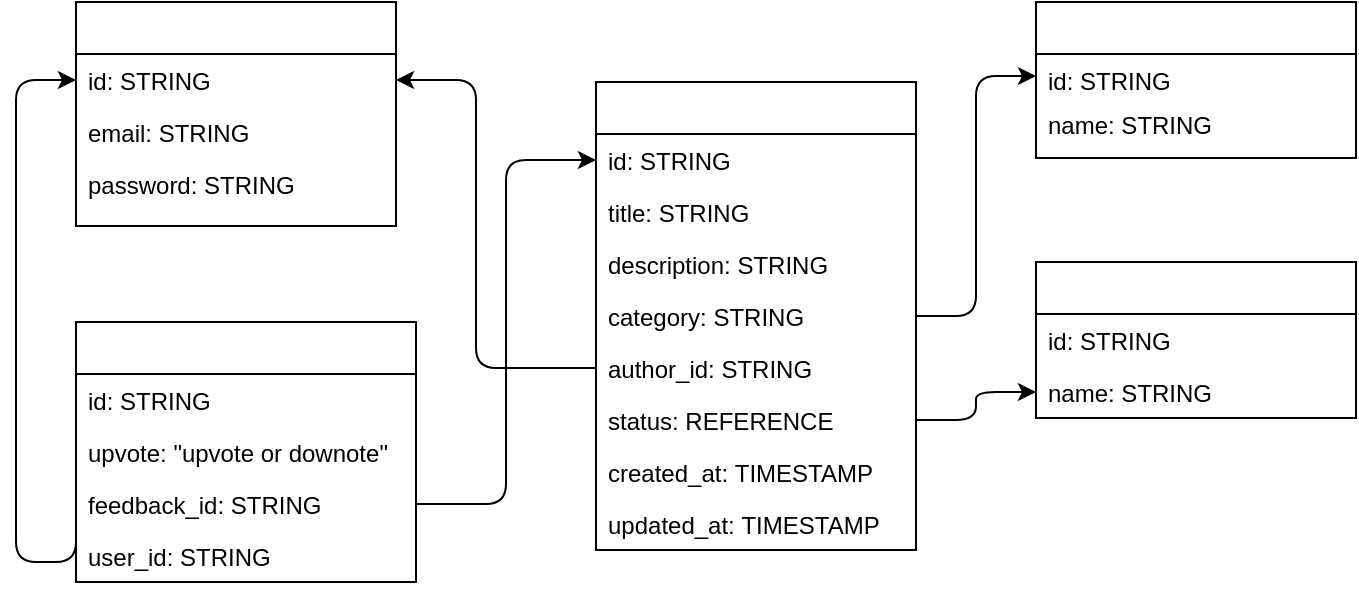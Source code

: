 <mxfile>
    <diagram id="XnH8AMq0QSysJafzbI-y" name="Page-1">
        <mxGraphModel dx="854" dy="507" grid="1" gridSize="10" guides="1" tooltips="1" connect="1" arrows="1" fold="1" page="1" pageScale="1" pageWidth="827" pageHeight="1169" math="0" shadow="0">
            <root>
                <mxCell id="0"/>
                <mxCell id="1" parent="0"/>
                <mxCell id="4" value="&lt;font color=&quot;#ffffff&quot;&gt;User&lt;/font&gt;" style="swimlane;html=1;fontStyle=1;align=center;verticalAlign=top;childLayout=stackLayout;horizontal=1;startSize=26;horizontalStack=0;resizeParent=1;resizeLast=0;collapsible=1;marginBottom=0;swimlaneFillColor=#ffffff;rounded=0;shadow=0;comic=0;labelBackgroundColor=none;strokeWidth=1;fontFamily=Verdana;fontSize=12;fontColor=#000000;" parent="1" vertex="1">
                    <mxGeometry x="40" y="210" width="160" height="112" as="geometry"/>
                </mxCell>
                <mxCell id="5" value="id: STRING" style="text;html=1;strokeColor=none;fillColor=none;align=left;verticalAlign=top;spacingLeft=4;spacingRight=4;whiteSpace=wrap;overflow=hidden;rotatable=0;points=[[0,0.5],[1,0.5]];portConstraint=eastwest;fontColor=#000000;" parent="4" vertex="1">
                    <mxGeometry y="26" width="160" height="26" as="geometry"/>
                </mxCell>
                <mxCell id="6" value="email: STRING" style="text;html=1;strokeColor=none;fillColor=none;align=left;verticalAlign=top;spacingLeft=4;spacingRight=4;whiteSpace=wrap;overflow=hidden;rotatable=0;points=[[0,0.5],[1,0.5]];portConstraint=eastwest;fontColor=#000000;" parent="4" vertex="1">
                    <mxGeometry y="52" width="160" height="26" as="geometry"/>
                </mxCell>
                <mxCell id="91" value="password: STRING" style="text;html=1;strokeColor=none;fillColor=none;align=left;verticalAlign=top;spacingLeft=4;spacingRight=4;whiteSpace=wrap;overflow=hidden;rotatable=0;points=[[0,0.5],[1,0.5]];portConstraint=eastwest;fontColor=#000000;" parent="4" vertex="1">
                    <mxGeometry y="78" width="160" height="26" as="geometry"/>
                </mxCell>
                <mxCell id="14" value="&lt;font color=&quot;#ffffff&quot;&gt;Feeback&lt;/font&gt;" style="swimlane;html=1;fontStyle=1;align=center;verticalAlign=top;childLayout=stackLayout;horizontal=1;startSize=26;horizontalStack=0;resizeParent=1;resizeLast=0;collapsible=1;marginBottom=0;swimlaneFillColor=#ffffff;rounded=0;shadow=0;comic=0;labelBackgroundColor=none;strokeWidth=1;fontFamily=Verdana;fontSize=12;fontColor=#000000;" parent="1" vertex="1">
                    <mxGeometry x="300" y="250" width="160" height="234" as="geometry"/>
                </mxCell>
                <mxCell id="15" value="id: STRING" style="text;html=1;strokeColor=none;fillColor=none;align=left;verticalAlign=top;spacingLeft=4;spacingRight=4;whiteSpace=wrap;overflow=hidden;rotatable=0;points=[[0,0.5],[1,0.5]];portConstraint=eastwest;fontColor=#000000;" parent="14" vertex="1">
                    <mxGeometry y="26" width="160" height="26" as="geometry"/>
                </mxCell>
                <mxCell id="137" value="title: STRING" style="text;html=1;strokeColor=none;fillColor=none;align=left;verticalAlign=top;spacingLeft=4;spacingRight=4;whiteSpace=wrap;overflow=hidden;rotatable=0;points=[[0,0.5],[1,0.5]];portConstraint=eastwest;fontColor=#000000;" parent="14" vertex="1">
                    <mxGeometry y="52" width="160" height="26" as="geometry"/>
                </mxCell>
                <mxCell id="93" value="description: STRING" style="text;html=1;strokeColor=none;fillColor=none;align=left;verticalAlign=top;spacingLeft=4;spacingRight=4;whiteSpace=wrap;overflow=hidden;rotatable=0;points=[[0,0.5],[1,0.5]];portConstraint=eastwest;fontColor=#000000;" parent="14" vertex="1">
                    <mxGeometry y="78" width="160" height="26" as="geometry"/>
                </mxCell>
                <mxCell id="17" value="category: STRING" style="text;html=1;strokeColor=none;fillColor=none;align=left;verticalAlign=top;spacingLeft=4;spacingRight=4;whiteSpace=wrap;overflow=hidden;rotatable=0;points=[[0,0.5],[1,0.5]];portConstraint=eastwest;fontColor=#000000;" parent="14" vertex="1">
                    <mxGeometry y="104" width="160" height="26" as="geometry"/>
                </mxCell>
                <mxCell id="94" value="author_id: STRING" style="text;html=1;strokeColor=none;fillColor=none;align=left;verticalAlign=top;spacingLeft=4;spacingRight=4;whiteSpace=wrap;overflow=hidden;rotatable=0;points=[[0,0.5],[1,0.5]];portConstraint=eastwest;fontColor=#000000;" parent="14" vertex="1">
                    <mxGeometry y="130" width="160" height="26" as="geometry"/>
                </mxCell>
                <mxCell id="109" value="status: REFERENCE" style="text;html=1;strokeColor=none;fillColor=none;align=left;verticalAlign=top;spacingLeft=4;spacingRight=4;whiteSpace=wrap;overflow=hidden;rotatable=0;points=[[0,0.5],[1,0.5]];portConstraint=eastwest;fontColor=#000000;" parent="14" vertex="1">
                    <mxGeometry y="156" width="160" height="26" as="geometry"/>
                </mxCell>
                <mxCell id="106" value="created_at:&amp;nbsp;TIMESTAMP" style="text;html=1;strokeColor=none;fillColor=none;align=left;verticalAlign=top;spacingLeft=4;spacingRight=4;whiteSpace=wrap;overflow=hidden;rotatable=0;points=[[0,0.5],[1,0.5]];portConstraint=eastwest;fontColor=#000000;" parent="14" vertex="1">
                    <mxGeometry y="182" width="160" height="26" as="geometry"/>
                </mxCell>
                <mxCell id="108" value="updated_at:&amp;nbsp;TIMESTAMP" style="text;html=1;strokeColor=none;fillColor=none;align=left;verticalAlign=top;spacingLeft=4;spacingRight=4;whiteSpace=wrap;overflow=hidden;rotatable=0;points=[[0,0.5],[1,0.5]];portConstraint=eastwest;fontColor=#000000;" parent="14" vertex="1">
                    <mxGeometry y="208" width="160" height="26" as="geometry"/>
                </mxCell>
                <mxCell id="110" value="&lt;font color=&quot;#ffffff&quot;&gt;Status&lt;/font&gt;" style="swimlane;html=1;fontStyle=1;align=center;verticalAlign=top;childLayout=stackLayout;horizontal=1;startSize=26;horizontalStack=0;resizeParent=1;resizeLast=0;collapsible=1;marginBottom=0;swimlaneFillColor=#ffffff;rounded=0;shadow=0;comic=0;labelBackgroundColor=none;strokeWidth=1;fontFamily=Verdana;fontSize=12;fontColor=#000000;" parent="1" vertex="1">
                    <mxGeometry x="520" y="340" width="160" height="78" as="geometry"/>
                </mxCell>
                <mxCell id="111" value="id: STRING" style="text;html=1;strokeColor=none;fillColor=none;align=left;verticalAlign=top;spacingLeft=4;spacingRight=4;whiteSpace=wrap;overflow=hidden;rotatable=0;points=[[0,0.5],[1,0.5]];portConstraint=eastwest;fontColor=#000000;" parent="110" vertex="1">
                    <mxGeometry y="26" width="160" height="26" as="geometry"/>
                </mxCell>
                <mxCell id="112" value="name: STRING" style="text;html=1;strokeColor=none;fillColor=none;align=left;verticalAlign=top;spacingLeft=4;spacingRight=4;whiteSpace=wrap;overflow=hidden;rotatable=0;points=[[0,0.5],[1,0.5]];portConstraint=eastwest;fontColor=#000000;" parent="110" vertex="1">
                    <mxGeometry y="52" width="160" height="26" as="geometry"/>
                </mxCell>
                <mxCell id="118" value="&lt;font color=&quot;#ffffff&quot;&gt;Category&lt;/font&gt;" style="swimlane;html=1;fontStyle=1;align=center;verticalAlign=top;childLayout=stackLayout;horizontal=1;startSize=26;horizontalStack=0;resizeParent=1;resizeLast=0;collapsible=1;marginBottom=0;swimlaneFillColor=#ffffff;rounded=0;shadow=0;comic=0;labelBackgroundColor=none;strokeWidth=1;fontFamily=Verdana;fontSize=12;fontColor=#000000;" parent="1" vertex="1">
                    <mxGeometry x="520" y="210" width="160" height="78" as="geometry"/>
                </mxCell>
                <mxCell id="119" value="id: STRING" style="text;html=1;strokeColor=none;fillColor=none;align=left;verticalAlign=top;spacingLeft=4;spacingRight=4;whiteSpace=wrap;overflow=hidden;rotatable=0;points=[[0,0.5],[1,0.5]];portConstraint=eastwest;fontColor=#000000;" parent="118" vertex="1">
                    <mxGeometry y="26" width="160" height="22" as="geometry"/>
                </mxCell>
                <mxCell id="120" value="name: STRING" style="text;html=1;strokeColor=none;fillColor=none;align=left;verticalAlign=top;spacingLeft=4;spacingRight=4;whiteSpace=wrap;overflow=hidden;rotatable=0;points=[[0,0.5],[1,0.5]];portConstraint=eastwest;fontColor=#000000;" parent="118" vertex="1">
                    <mxGeometry y="48" width="160" height="26" as="geometry"/>
                </mxCell>
                <mxCell id="126" style="edgeStyle=elbowEdgeStyle;html=1;exitX=1;exitY=0.5;exitDx=0;exitDy=0;entryX=0;entryY=0.5;entryDx=0;entryDy=0;fontColor=#FFFFFF;" parent="1" source="109" target="112" edge="1">
                    <mxGeometry relative="1" as="geometry"/>
                </mxCell>
                <mxCell id="127" value="" style="edgeStyle=elbowEdgeStyle;html=1;fontColor=#FFFFFF;entryX=0;entryY=0.5;entryDx=0;entryDy=0;" parent="1" source="17" target="119" edge="1">
                    <mxGeometry relative="1" as="geometry">
                        <mxPoint x="540" y="390" as="targetPoint"/>
                    </mxGeometry>
                </mxCell>
                <mxCell id="128" value="&lt;span id=&quot;docs-internal-guid-928b5d8c-7fff-ed05-3342-45310204faef&quot; style=&quot;font-weight:normal;&quot;&gt;&lt;span style=&quot;font-size: 11pt; font-family: Arial, sans-serif; background-color: transparent; font-weight: 700; font-variant-numeric: normal; font-variant-east-asian: normal; font-variant-alternates: normal; font-variant-position: normal; vertical-align: baseline;&quot;&gt;&lt;font color=&quot;#ffffff&quot;&gt;Upvotes&lt;/font&gt;&lt;/span&gt;&lt;/span&gt;" style="swimlane;html=1;fontStyle=1;align=center;verticalAlign=top;childLayout=stackLayout;horizontal=1;startSize=26;horizontalStack=0;resizeParent=1;resizeLast=0;collapsible=1;marginBottom=0;swimlaneFillColor=#ffffff;rounded=0;shadow=0;comic=0;labelBackgroundColor=none;strokeWidth=1;fontFamily=Verdana;fontSize=12;fontColor=#000000;" parent="1" vertex="1">
                    <mxGeometry x="40" y="370" width="170" height="130" as="geometry"/>
                </mxCell>
                <mxCell id="129" value="id: STRING" style="text;html=1;strokeColor=none;fillColor=none;align=left;verticalAlign=top;spacingLeft=4;spacingRight=4;whiteSpace=wrap;overflow=hidden;rotatable=0;points=[[0,0.5],[1,0.5]];portConstraint=eastwest;fontColor=#000000;" parent="128" vertex="1">
                    <mxGeometry y="26" width="170" height="26" as="geometry"/>
                </mxCell>
                <mxCell id="138" value="upvote: &quot;upvote or downote&quot;" style="text;html=1;strokeColor=none;fillColor=none;align=left;verticalAlign=top;spacingLeft=4;spacingRight=4;whiteSpace=wrap;overflow=hidden;rotatable=0;points=[[0,0.5],[1,0.5]];portConstraint=eastwest;fontColor=#000000;" parent="128" vertex="1">
                    <mxGeometry y="52" width="170" height="26" as="geometry"/>
                </mxCell>
                <mxCell id="131" value="feedback_id: STRING" style="text;html=1;strokeColor=none;fillColor=none;align=left;verticalAlign=top;spacingLeft=4;spacingRight=4;whiteSpace=wrap;overflow=hidden;rotatable=0;points=[[0,0.5],[1,0.5]];portConstraint=eastwest;fontColor=#000000;" parent="128" vertex="1">
                    <mxGeometry y="78" width="170" height="26" as="geometry"/>
                </mxCell>
                <mxCell id="132" value="user_id: STRING" style="text;html=1;strokeColor=none;fillColor=none;align=left;verticalAlign=top;spacingLeft=4;spacingRight=4;whiteSpace=wrap;overflow=hidden;rotatable=0;points=[[0,0.5],[1,0.5]];portConstraint=eastwest;fontColor=#000000;" parent="128" vertex="1">
                    <mxGeometry y="104" width="170" height="26" as="geometry"/>
                </mxCell>
                <mxCell id="136" style="edgeStyle=elbowEdgeStyle;html=1;entryX=0;entryY=0.5;entryDx=0;entryDy=0;fontColor=#FFFFFF;exitX=1;exitY=0.5;exitDx=0;exitDy=0;" parent="1" source="131" target="15" edge="1">
                    <mxGeometry relative="1" as="geometry">
                        <mxPoint x="190" y="460" as="sourcePoint"/>
                    </mxGeometry>
                </mxCell>
                <mxCell id="141" style="edgeStyle=orthogonalEdgeStyle;html=1;exitX=0;exitY=0.5;exitDx=0;exitDy=0;entryX=0;entryY=0.5;entryDx=0;entryDy=0;" edge="1" parent="1" source="129" target="5">
                    <mxGeometry relative="1" as="geometry">
                        <Array as="points">
                            <mxPoint x="40" y="490"/>
                            <mxPoint x="10" y="490"/>
                            <mxPoint x="10" y="249"/>
                        </Array>
                    </mxGeometry>
                </mxCell>
                <mxCell id="143" value="" style="edgeStyle=orthogonalEdgeStyle;html=1;entryX=1;entryY=0.5;entryDx=0;entryDy=0;" edge="1" parent="1" source="94" target="5">
                    <mxGeometry relative="1" as="geometry">
                        <Array as="points">
                            <mxPoint x="240" y="393"/>
                            <mxPoint x="240" y="249"/>
                        </Array>
                    </mxGeometry>
                </mxCell>
            </root>
        </mxGraphModel>
    </diagram>
</mxfile>